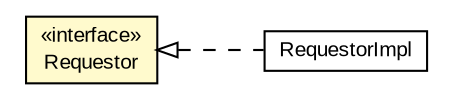 #!/usr/local/bin/dot
#
# Class diagram 
# Generated by UMLGraph version R5_6-24-gf6e263 (http://www.umlgraph.org/)
#

digraph G {
	edge [fontname="arial",fontsize=10,labelfontname="arial",labelfontsize=10];
	node [fontname="arial",fontsize=10,shape=plaintext];
	nodesep=0.25;
	ranksep=0.5;
	rankdir=LR;
	// io.reinert.requestor.RequestorImpl
	c9545 [label=<<table title="io.reinert.requestor.RequestorImpl" border="0" cellborder="1" cellspacing="0" cellpadding="2" port="p" href="./RequestorImpl.html">
		<tr><td><table border="0" cellspacing="0" cellpadding="1">
<tr><td align="center" balign="center"> RequestorImpl </td></tr>
		</table></td></tr>
		</table>>, URL="./RequestorImpl.html", fontname="arial", fontcolor="black", fontsize=10.0];
	// io.reinert.requestor.Requestor
	c9547 [label=<<table title="io.reinert.requestor.Requestor" border="0" cellborder="1" cellspacing="0" cellpadding="2" port="p" bgcolor="lemonChiffon" href="./Requestor.html">
		<tr><td><table border="0" cellspacing="0" cellpadding="1">
<tr><td align="center" balign="center"> &#171;interface&#187; </td></tr>
<tr><td align="center" balign="center"> Requestor </td></tr>
		</table></td></tr>
		</table>>, URL="./Requestor.html", fontname="arial", fontcolor="black", fontsize=10.0];
	//io.reinert.requestor.RequestorImpl implements io.reinert.requestor.Requestor
	c9547:p -> c9545:p [dir=back,arrowtail=empty,style=dashed];
}

